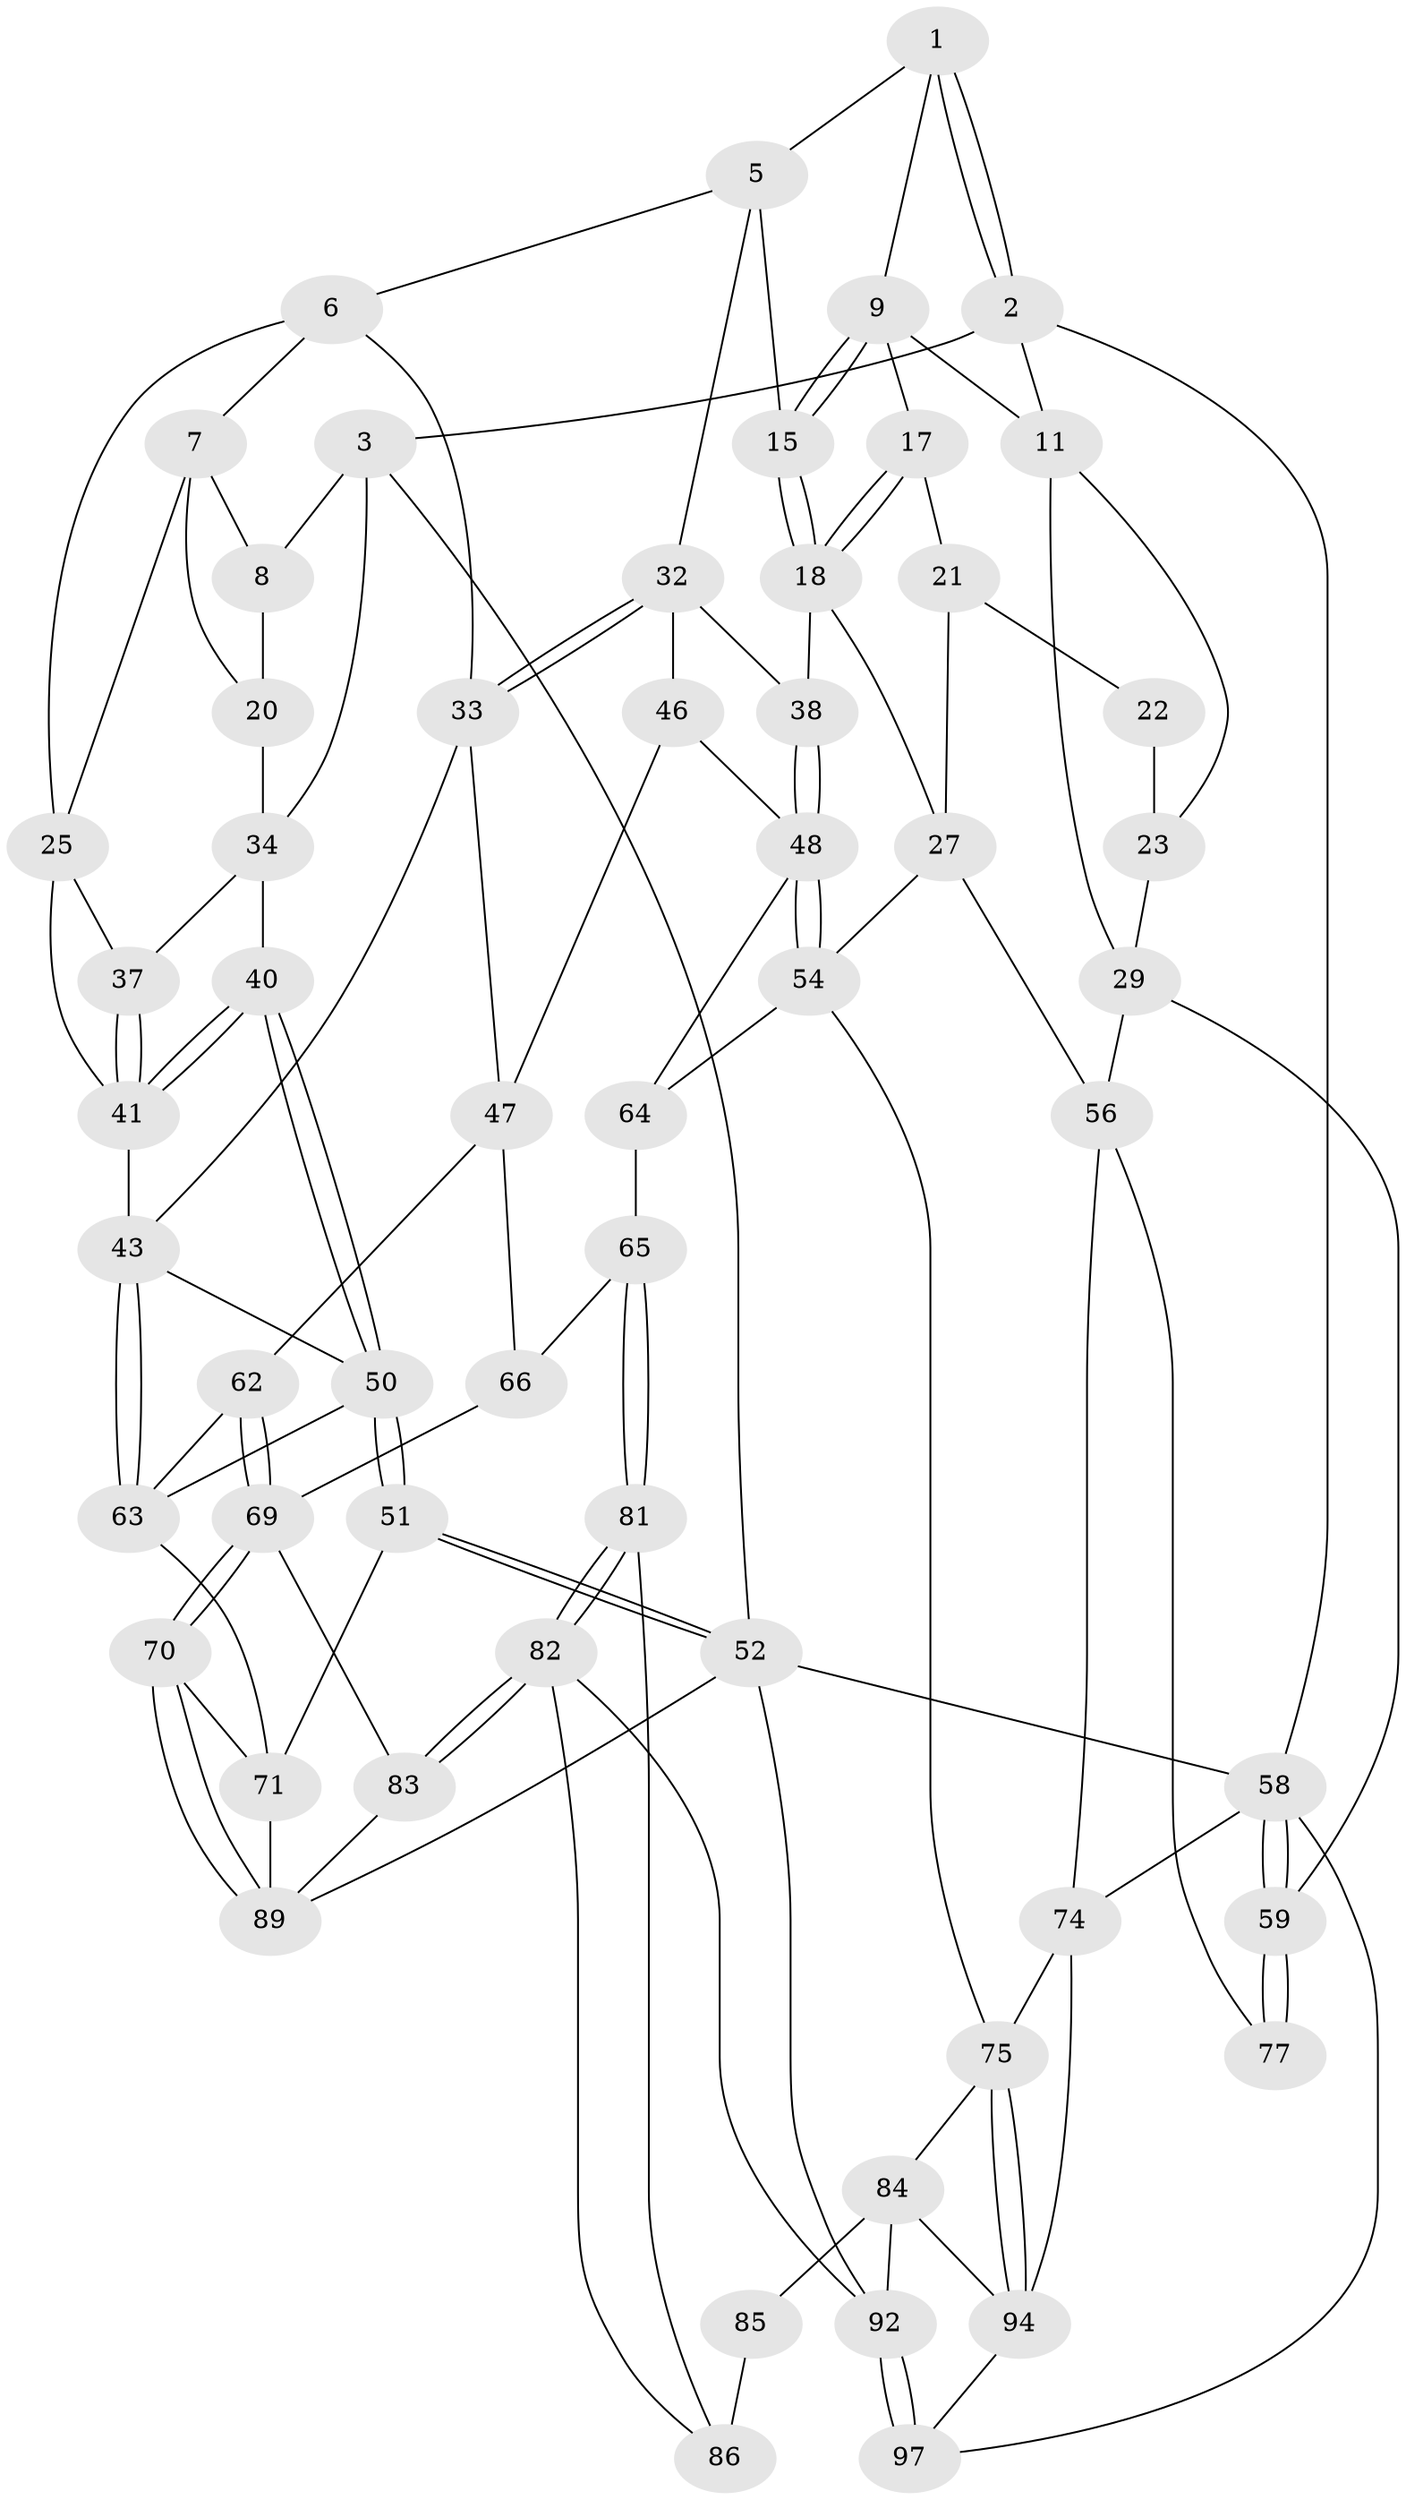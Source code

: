 // Generated by graph-tools (version 1.1) at 2025/24/03/03/25 07:24:36]
// undirected, 58 vertices, 126 edges
graph export_dot {
graph [start="1"]
  node [color=gray90,style=filled];
  1 [pos="+0.5817176861441885+0",super="+4"];
  2 [pos="+1+0"];
  3 [pos="+0.3680889719457167+0",super="+13"];
  5 [pos="+0.5626445188656772+0.2746921829961865",super="+16"];
  6 [pos="+0.5210576364803632+0.2782345787305788",super="+24"];
  7 [pos="+0.5022053133132134+0.27208565112884203",super="+19"];
  8 [pos="+0.3466357407452398+0",super="+14"];
  9 [pos="+0.7152049003269987+0.1882299998067393",super="+10"];
  11 [pos="+1+0.1328490898409359",super="+12"];
  15 [pos="+0.6728257496017751+0.3614524182756467"];
  17 [pos="+0.7993846038489164+0.2521478522949105"];
  18 [pos="+0.7203758873058144+0.3948746898059614",super="+28"];
  20 [pos="+0.23447742754815237+0.18316082663884214"];
  21 [pos="+0.8354219413528365+0.30447827835971414",super="+26"];
  22 [pos="+0.9119849784559139+0.29776539369684535",super="+31"];
  23 [pos="+0.9170162434223449+0.29423723120833484",super="+30"];
  25 [pos="+0.37262760210427853+0.40206450306896196",super="+36"];
  27 [pos="+0.807412846954468+0.4905711123346932",super="+53"];
  29 [pos="+1+0.5273293495772",super="+55"];
  32 [pos="+0.5134762892852666+0.45037395608210123",super="+39"];
  33 [pos="+0.4251515464128736+0.45149921083818906",super="+42"];
  34 [pos="+0.1876160106123168+0.24467144254116194",super="+35"];
  37 [pos="+0.12798853696442972+0.3464678893526678"];
  38 [pos="+0.6926854336989912+0.5271990141585755"];
  40 [pos="+0+0.5218029436354698"];
  41 [pos="+0+0.5116593373776317",super="+45"];
  43 [pos="+0.2957676939280811+0.6381747630326094",super="+44"];
  46 [pos="+0.5531620144892163+0.6544196051523157"];
  47 [pos="+0.4062841455113728+0.629853636408107",super="+61"];
  48 [pos="+0.6236582022456351+0.6606297911230335",super="+49"];
  50 [pos="+0+0.7526181294338654",super="+57"];
  51 [pos="+0+0.7752412071085093"];
  52 [pos="+0+1",super="+96"];
  54 [pos="+0.6860448788559194+0.7123344794345294",super="+67"];
  56 [pos="+0.8090121323139842+0.7219983381460048",super="+73"];
  58 [pos="+1+1",super="+79"];
  59 [pos="+1+1",super="+60"];
  62 [pos="+0.36267291444892064+0.7768363142065975"];
  63 [pos="+0.2810112680850528+0.6768084565476453",super="+68"];
  64 [pos="+0.5285905050625819+0.8062328019706432"];
  65 [pos="+0.49026943141875523+0.8184721493509467"];
  66 [pos="+0.4645175950630535+0.8143400432815404"];
  69 [pos="+0.37334756392403784+0.8355422716234172",super="+72"];
  70 [pos="+0.33095474503940403+0.8470820595990828"];
  71 [pos="+0.24509363853824098+0.7954643079590078",super="+78"];
  74 [pos="+0.8086285605480752+0.820156233928762",super="+80"];
  75 [pos="+0.674032691287102+0.8813605281434473",super="+76"];
  77 [pos="+0.9111038463244223+0.7756520138010785"];
  81 [pos="+0.49322320153254434+0.8528396982408559"];
  82 [pos="+0.4387266867583279+1",super="+88"];
  83 [pos="+0.41570017429477274+0.9457232540125511"];
  84 [pos="+0.6119757140796249+0.8938050040914918",super="+91"];
  85 [pos="+0.5390159027575744+0.9176807470150622"];
  86 [pos="+0.5061144708563209+0.886665611809031",super="+87"];
  89 [pos="+0.30943831699243657+0.9128519535854972",super="+90"];
  92 [pos="+0.49177068703211224+1",super="+93"];
  94 [pos="+0.6852401607326737+0.9097827891616205",super="+95"];
  97 [pos="+0.797582479318166+1"];
  1 -- 2;
  1 -- 2;
  1 -- 5;
  1 -- 9;
  2 -- 3;
  2 -- 58;
  2 -- 11;
  3 -- 8 [weight=2];
  3 -- 52;
  3 -- 34;
  5 -- 6;
  5 -- 32;
  5 -- 15;
  6 -- 7;
  6 -- 25;
  6 -- 33;
  7 -- 8;
  7 -- 25;
  7 -- 20;
  8 -- 20;
  9 -- 15;
  9 -- 15;
  9 -- 11;
  9 -- 17;
  11 -- 23;
  11 -- 29;
  15 -- 18;
  15 -- 18;
  17 -- 18;
  17 -- 18;
  17 -- 21;
  18 -- 27;
  18 -- 38;
  20 -- 34;
  21 -- 22 [weight=2];
  21 -- 27;
  22 -- 23 [weight=2];
  23 -- 29;
  25 -- 37;
  25 -- 41;
  27 -- 56;
  27 -- 54;
  29 -- 56;
  29 -- 59;
  32 -- 33;
  32 -- 33;
  32 -- 46;
  32 -- 38;
  33 -- 43;
  33 -- 47;
  34 -- 37;
  34 -- 40;
  37 -- 41;
  37 -- 41;
  38 -- 48;
  38 -- 48;
  40 -- 41;
  40 -- 41;
  40 -- 50;
  40 -- 50;
  41 -- 43;
  43 -- 63;
  43 -- 63;
  43 -- 50;
  46 -- 47;
  46 -- 48;
  47 -- 66;
  47 -- 62;
  48 -- 54;
  48 -- 54;
  48 -- 64;
  50 -- 51;
  50 -- 51;
  50 -- 63;
  51 -- 52;
  51 -- 52;
  51 -- 71;
  52 -- 58;
  52 -- 89;
  52 -- 92;
  54 -- 64;
  54 -- 75;
  56 -- 74;
  56 -- 77;
  58 -- 59;
  58 -- 59;
  58 -- 97;
  58 -- 74;
  59 -- 77 [weight=2];
  59 -- 77;
  62 -- 63;
  62 -- 69;
  62 -- 69;
  63 -- 71;
  64 -- 65;
  65 -- 66;
  65 -- 81;
  65 -- 81;
  66 -- 69;
  69 -- 70;
  69 -- 70;
  69 -- 83;
  70 -- 71;
  70 -- 89;
  70 -- 89;
  71 -- 89;
  74 -- 75;
  74 -- 94;
  75 -- 94;
  75 -- 94;
  75 -- 84;
  81 -- 82;
  81 -- 82;
  81 -- 86;
  82 -- 83;
  82 -- 83;
  82 -- 86;
  82 -- 92;
  83 -- 89;
  84 -- 85;
  84 -- 94;
  84 -- 92;
  85 -- 86 [weight=2];
  92 -- 97;
  92 -- 97;
  94 -- 97;
}
